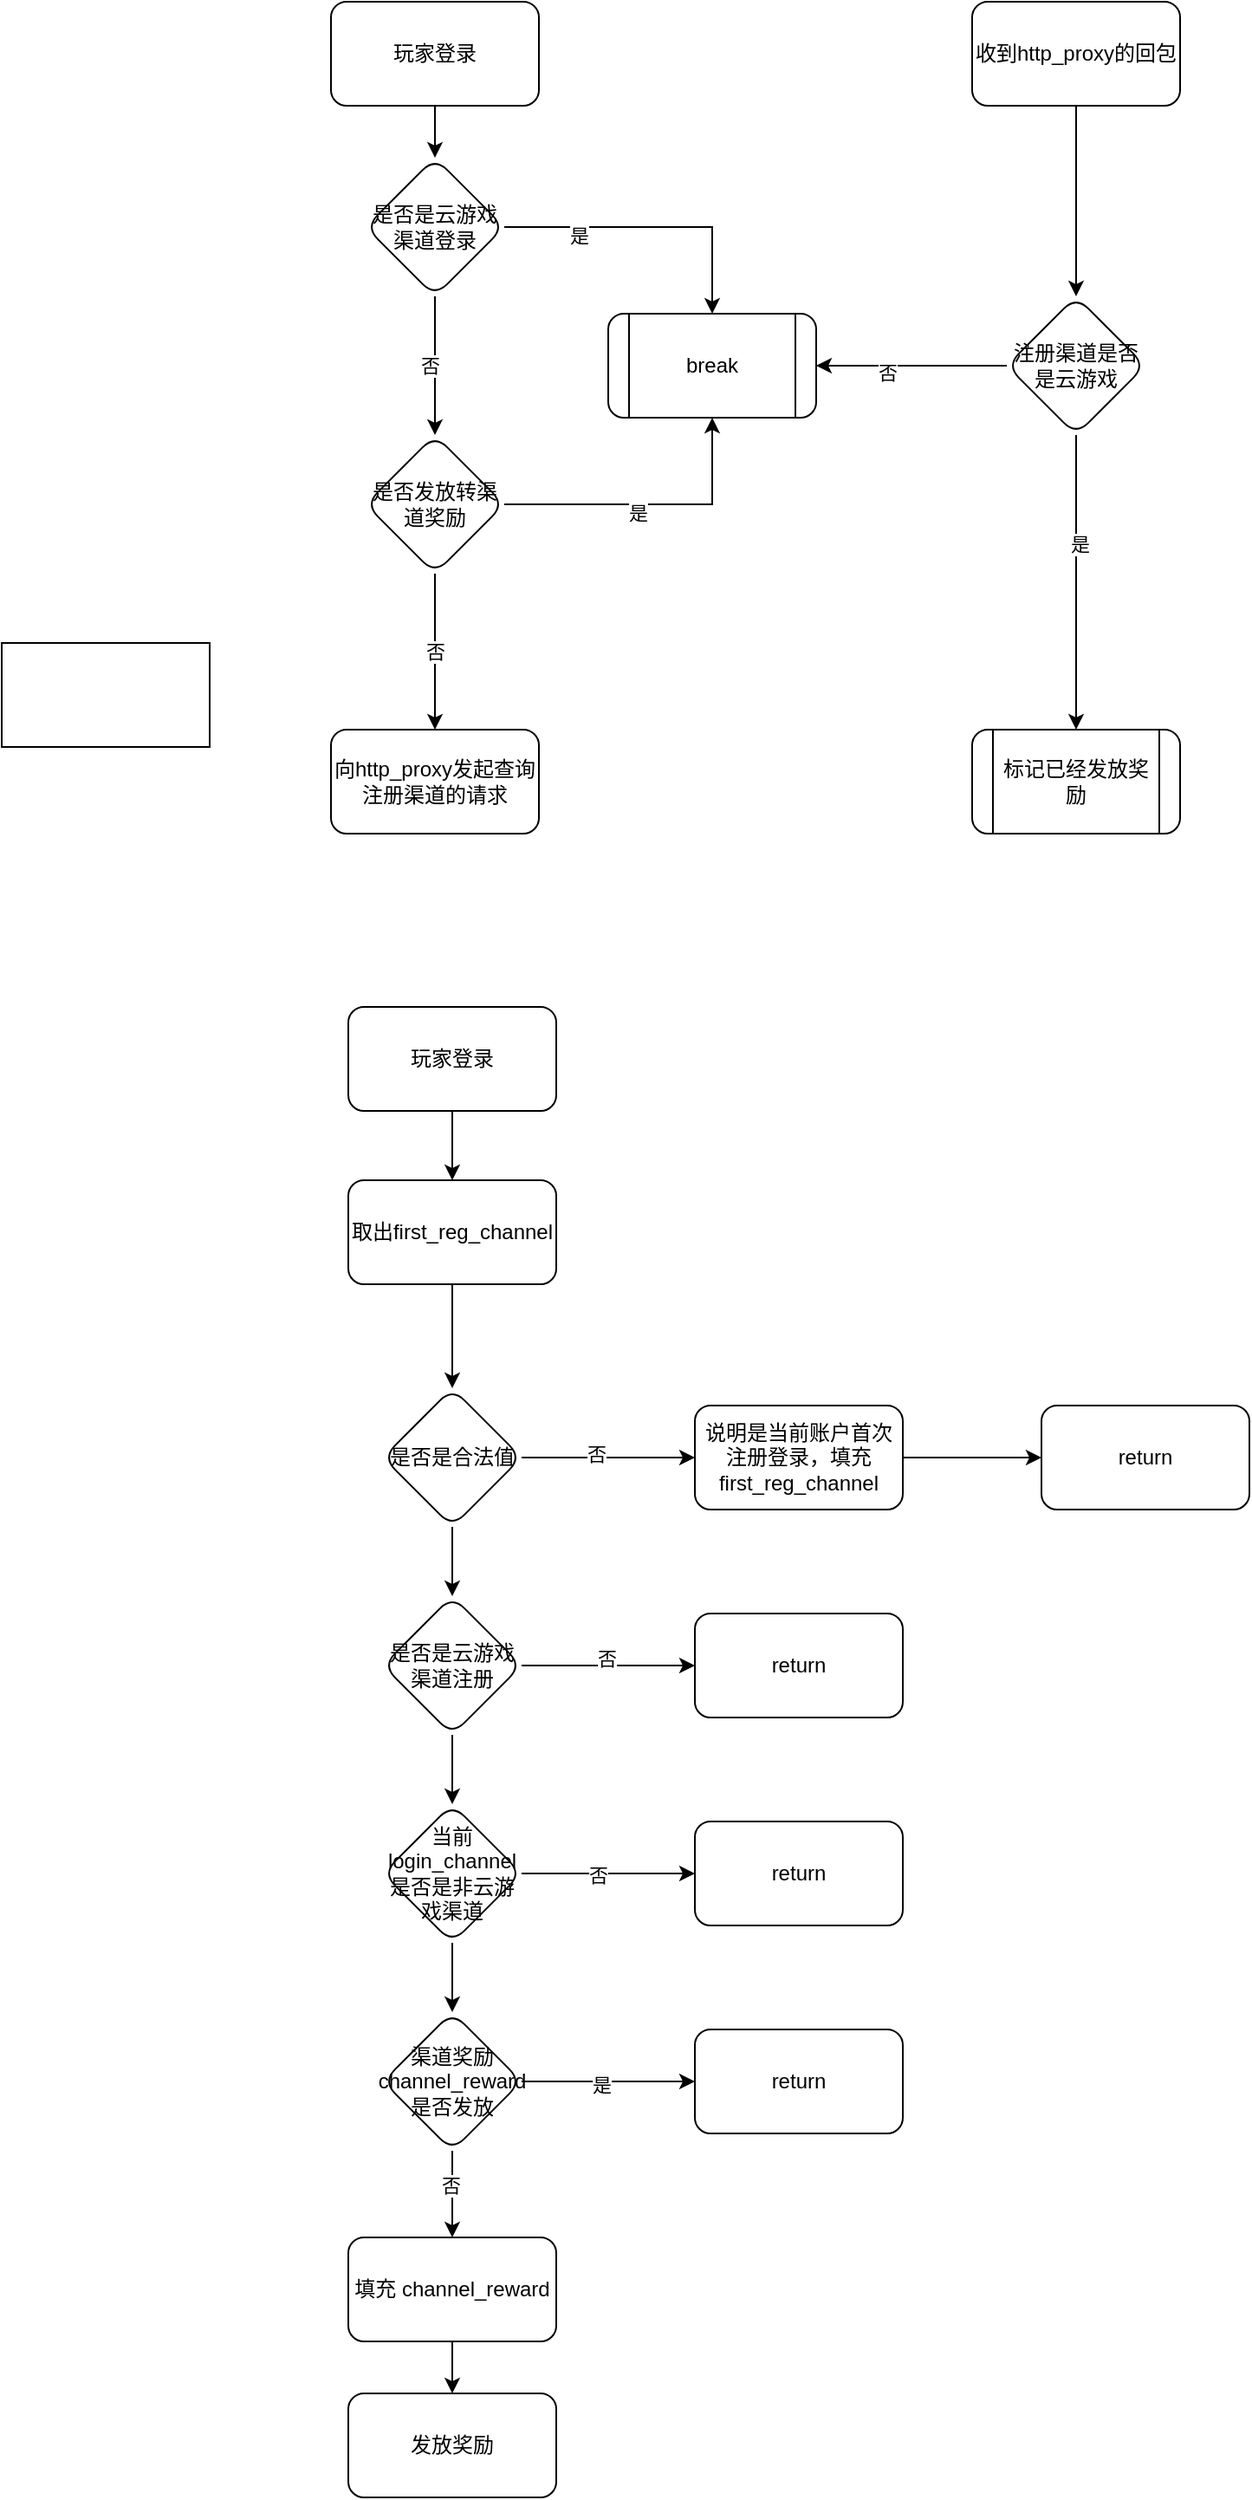<mxfile version="24.5.5" type="github">
  <diagram name="第 1 页" id="PnygnAuGKxlmpIp5ZzvZ">
    <mxGraphModel dx="1035" dy="926" grid="1" gridSize="10" guides="1" tooltips="1" connect="1" arrows="1" fold="1" page="1" pageScale="1" pageWidth="827" pageHeight="1169" math="0" shadow="0">
      <root>
        <mxCell id="0" />
        <mxCell id="1" parent="0" />
        <mxCell id="new3ilakPi4w05_GS01H-17" value="" style="edgeStyle=orthogonalEdgeStyle;rounded=0;orthogonalLoop=1;jettySize=auto;html=1;" edge="1" parent="1" source="new3ilakPi4w05_GS01H-1" target="new3ilakPi4w05_GS01H-16">
          <mxGeometry relative="1" as="geometry" />
        </mxCell>
        <mxCell id="new3ilakPi4w05_GS01H-1" value="玩家登录" style="rounded=1;whiteSpace=wrap;html=1;" vertex="1" parent="1">
          <mxGeometry x="190" y="340" width="120" height="60" as="geometry" />
        </mxCell>
        <mxCell id="new3ilakPi4w05_GS01H-10" value="" style="edgeStyle=orthogonalEdgeStyle;rounded=0;orthogonalLoop=1;jettySize=auto;html=1;" edge="1" parent="1" source="new3ilakPi4w05_GS01H-4" target="new3ilakPi4w05_GS01H-9">
          <mxGeometry relative="1" as="geometry" />
        </mxCell>
        <mxCell id="new3ilakPi4w05_GS01H-11" value="是" style="edgeLabel;html=1;align=center;verticalAlign=middle;resizable=0;points=[];" vertex="1" connectable="0" parent="new3ilakPi4w05_GS01H-10">
          <mxGeometry x="-0.1" y="-5" relative="1" as="geometry">
            <mxPoint as="offset" />
          </mxGeometry>
        </mxCell>
        <mxCell id="new3ilakPi4w05_GS01H-13" value="" style="edgeStyle=orthogonalEdgeStyle;rounded=0;orthogonalLoop=1;jettySize=auto;html=1;" edge="1" parent="1" source="new3ilakPi4w05_GS01H-4" target="new3ilakPi4w05_GS01H-12">
          <mxGeometry relative="1" as="geometry" />
        </mxCell>
        <mxCell id="new3ilakPi4w05_GS01H-14" value="否" style="edgeLabel;html=1;align=center;verticalAlign=middle;resizable=0;points=[];" vertex="1" connectable="0" parent="new3ilakPi4w05_GS01H-13">
          <mxGeometry relative="1" as="geometry">
            <mxPoint as="offset" />
          </mxGeometry>
        </mxCell>
        <mxCell id="new3ilakPi4w05_GS01H-4" value="是否发放转渠道奖励" style="rhombus;whiteSpace=wrap;html=1;rounded=1;" vertex="1" parent="1">
          <mxGeometry x="210" y="590" width="80" height="80" as="geometry" />
        </mxCell>
        <mxCell id="new3ilakPi4w05_GS01H-9" value="break" style="shape=process;whiteSpace=wrap;html=1;backgroundOutline=1;rounded=1;" vertex="1" parent="1">
          <mxGeometry x="350" y="520" width="120" height="60" as="geometry" />
        </mxCell>
        <mxCell id="new3ilakPi4w05_GS01H-12" value="向http_proxy发起查询注册渠道的请求" style="whiteSpace=wrap;html=1;rounded=1;" vertex="1" parent="1">
          <mxGeometry x="190" y="760" width="120" height="60" as="geometry" />
        </mxCell>
        <mxCell id="new3ilakPi4w05_GS01H-18" value="" style="edgeStyle=orthogonalEdgeStyle;rounded=0;orthogonalLoop=1;jettySize=auto;html=1;" edge="1" parent="1" source="new3ilakPi4w05_GS01H-16" target="new3ilakPi4w05_GS01H-4">
          <mxGeometry relative="1" as="geometry" />
        </mxCell>
        <mxCell id="new3ilakPi4w05_GS01H-19" value="否" style="edgeLabel;html=1;align=center;verticalAlign=middle;resizable=0;points=[];" vertex="1" connectable="0" parent="new3ilakPi4w05_GS01H-18">
          <mxGeometry y="-3" relative="1" as="geometry">
            <mxPoint as="offset" />
          </mxGeometry>
        </mxCell>
        <mxCell id="new3ilakPi4w05_GS01H-20" style="edgeStyle=orthogonalEdgeStyle;rounded=0;orthogonalLoop=1;jettySize=auto;html=1;" edge="1" parent="1" source="new3ilakPi4w05_GS01H-16" target="new3ilakPi4w05_GS01H-9">
          <mxGeometry relative="1" as="geometry" />
        </mxCell>
        <mxCell id="new3ilakPi4w05_GS01H-21" value="是" style="edgeLabel;html=1;align=center;verticalAlign=middle;resizable=0;points=[];" vertex="1" connectable="0" parent="new3ilakPi4w05_GS01H-20">
          <mxGeometry x="-0.496" y="-5" relative="1" as="geometry">
            <mxPoint as="offset" />
          </mxGeometry>
        </mxCell>
        <mxCell id="new3ilakPi4w05_GS01H-16" value="是否是云游戏渠道登录" style="rhombus;whiteSpace=wrap;html=1;rounded=1;" vertex="1" parent="1">
          <mxGeometry x="210" y="430" width="80" height="80" as="geometry" />
        </mxCell>
        <mxCell id="new3ilakPi4w05_GS01H-24" value="" style="edgeStyle=orthogonalEdgeStyle;rounded=0;orthogonalLoop=1;jettySize=auto;html=1;" edge="1" parent="1" source="new3ilakPi4w05_GS01H-22" target="new3ilakPi4w05_GS01H-23">
          <mxGeometry relative="1" as="geometry" />
        </mxCell>
        <mxCell id="new3ilakPi4w05_GS01H-22" value="收到http_proxy的回包" style="rounded=1;whiteSpace=wrap;html=1;" vertex="1" parent="1">
          <mxGeometry x="560" y="340" width="120" height="60" as="geometry" />
        </mxCell>
        <mxCell id="new3ilakPi4w05_GS01H-26" value="" style="edgeStyle=orthogonalEdgeStyle;rounded=0;orthogonalLoop=1;jettySize=auto;html=1;entryX=0.5;entryY=0;entryDx=0;entryDy=0;" edge="1" parent="1" source="new3ilakPi4w05_GS01H-23" target="new3ilakPi4w05_GS01H-30">
          <mxGeometry relative="1" as="geometry">
            <mxPoint x="620" y="640" as="targetPoint" />
          </mxGeometry>
        </mxCell>
        <mxCell id="new3ilakPi4w05_GS01H-27" value="是" style="edgeLabel;html=1;align=center;verticalAlign=middle;resizable=0;points=[];" vertex="1" connectable="0" parent="new3ilakPi4w05_GS01H-26">
          <mxGeometry x="-0.267" y="2" relative="1" as="geometry">
            <mxPoint as="offset" />
          </mxGeometry>
        </mxCell>
        <mxCell id="new3ilakPi4w05_GS01H-28" style="edgeStyle=orthogonalEdgeStyle;rounded=0;orthogonalLoop=1;jettySize=auto;html=1;entryX=1;entryY=0.5;entryDx=0;entryDy=0;" edge="1" parent="1" source="new3ilakPi4w05_GS01H-23" target="new3ilakPi4w05_GS01H-9">
          <mxGeometry relative="1" as="geometry" />
        </mxCell>
        <mxCell id="new3ilakPi4w05_GS01H-29" value="否" style="edgeLabel;html=1;align=center;verticalAlign=middle;resizable=0;points=[];" vertex="1" connectable="0" parent="new3ilakPi4w05_GS01H-28">
          <mxGeometry x="0.263" y="4" relative="1" as="geometry">
            <mxPoint as="offset" />
          </mxGeometry>
        </mxCell>
        <mxCell id="new3ilakPi4w05_GS01H-23" value="注册渠道是否是云游戏" style="rhombus;whiteSpace=wrap;html=1;rounded=1;" vertex="1" parent="1">
          <mxGeometry x="580" y="510" width="80" height="80" as="geometry" />
        </mxCell>
        <mxCell id="new3ilakPi4w05_GS01H-30" value="标记已经发放奖励" style="shape=process;whiteSpace=wrap;html=1;backgroundOutline=1;rounded=1;" vertex="1" parent="1">
          <mxGeometry x="560" y="760" width="120" height="60" as="geometry" />
        </mxCell>
        <mxCell id="new3ilakPi4w05_GS01H-32" value="" style="rounded=0;whiteSpace=wrap;html=1;" vertex="1" parent="1">
          <mxGeometry y="710" width="120" height="60" as="geometry" />
        </mxCell>
        <mxCell id="new3ilakPi4w05_GS01H-35" value="" style="edgeStyle=orthogonalEdgeStyle;rounded=0;orthogonalLoop=1;jettySize=auto;html=1;" edge="1" parent="1" source="new3ilakPi4w05_GS01H-33" target="new3ilakPi4w05_GS01H-34">
          <mxGeometry relative="1" as="geometry" />
        </mxCell>
        <mxCell id="new3ilakPi4w05_GS01H-33" value="玩家登录" style="rounded=1;whiteSpace=wrap;html=1;" vertex="1" parent="1">
          <mxGeometry x="200" y="920" width="120" height="60" as="geometry" />
        </mxCell>
        <mxCell id="new3ilakPi4w05_GS01H-37" value="" style="edgeStyle=orthogonalEdgeStyle;rounded=0;orthogonalLoop=1;jettySize=auto;html=1;" edge="1" parent="1" source="new3ilakPi4w05_GS01H-34" target="new3ilakPi4w05_GS01H-36">
          <mxGeometry relative="1" as="geometry" />
        </mxCell>
        <mxCell id="new3ilakPi4w05_GS01H-34" value="取出first_reg_channel" style="whiteSpace=wrap;html=1;rounded=1;" vertex="1" parent="1">
          <mxGeometry x="200" y="1020" width="120" height="60" as="geometry" />
        </mxCell>
        <mxCell id="new3ilakPi4w05_GS01H-39" value="" style="edgeStyle=orthogonalEdgeStyle;rounded=0;orthogonalLoop=1;jettySize=auto;html=1;" edge="1" parent="1" source="new3ilakPi4w05_GS01H-36" target="new3ilakPi4w05_GS01H-38">
          <mxGeometry relative="1" as="geometry" />
        </mxCell>
        <mxCell id="new3ilakPi4w05_GS01H-48" value="否" style="edgeLabel;html=1;align=center;verticalAlign=middle;resizable=0;points=[];" vertex="1" connectable="0" parent="new3ilakPi4w05_GS01H-39">
          <mxGeometry x="-0.14" y="2" relative="1" as="geometry">
            <mxPoint as="offset" />
          </mxGeometry>
        </mxCell>
        <mxCell id="new3ilakPi4w05_GS01H-47" value="" style="edgeStyle=orthogonalEdgeStyle;rounded=0;orthogonalLoop=1;jettySize=auto;html=1;" edge="1" parent="1" source="new3ilakPi4w05_GS01H-36" target="new3ilakPi4w05_GS01H-46">
          <mxGeometry relative="1" as="geometry" />
        </mxCell>
        <mxCell id="new3ilakPi4w05_GS01H-36" value="是否是合法值" style="rhombus;whiteSpace=wrap;html=1;rounded=1;" vertex="1" parent="1">
          <mxGeometry x="220" y="1140" width="80" height="80" as="geometry" />
        </mxCell>
        <mxCell id="new3ilakPi4w05_GS01H-43" value="" style="edgeStyle=orthogonalEdgeStyle;rounded=0;orthogonalLoop=1;jettySize=auto;html=1;" edge="1" parent="1" source="new3ilakPi4w05_GS01H-38" target="new3ilakPi4w05_GS01H-42">
          <mxGeometry relative="1" as="geometry" />
        </mxCell>
        <mxCell id="new3ilakPi4w05_GS01H-38" value="说明是当前账户首次注册登录，填充first_reg_channel" style="whiteSpace=wrap;html=1;rounded=1;" vertex="1" parent="1">
          <mxGeometry x="400" y="1150" width="120" height="60" as="geometry" />
        </mxCell>
        <mxCell id="new3ilakPi4w05_GS01H-42" value="return" style="whiteSpace=wrap;html=1;rounded=1;" vertex="1" parent="1">
          <mxGeometry x="600" y="1150" width="120" height="60" as="geometry" />
        </mxCell>
        <mxCell id="new3ilakPi4w05_GS01H-50" value="" style="edgeStyle=orthogonalEdgeStyle;rounded=0;orthogonalLoop=1;jettySize=auto;html=1;" edge="1" parent="1" source="new3ilakPi4w05_GS01H-46" target="new3ilakPi4w05_GS01H-49">
          <mxGeometry relative="1" as="geometry" />
        </mxCell>
        <mxCell id="new3ilakPi4w05_GS01H-51" value="否" style="edgeLabel;html=1;align=center;verticalAlign=middle;resizable=0;points=[];" vertex="1" connectable="0" parent="new3ilakPi4w05_GS01H-50">
          <mxGeometry x="-0.033" y="4" relative="1" as="geometry">
            <mxPoint as="offset" />
          </mxGeometry>
        </mxCell>
        <mxCell id="new3ilakPi4w05_GS01H-53" value="" style="edgeStyle=orthogonalEdgeStyle;rounded=0;orthogonalLoop=1;jettySize=auto;html=1;" edge="1" parent="1" source="new3ilakPi4w05_GS01H-46" target="new3ilakPi4w05_GS01H-52">
          <mxGeometry relative="1" as="geometry" />
        </mxCell>
        <mxCell id="new3ilakPi4w05_GS01H-46" value="是否是云游戏渠道注册" style="rhombus;whiteSpace=wrap;html=1;rounded=1;" vertex="1" parent="1">
          <mxGeometry x="220" y="1260" width="80" height="80" as="geometry" />
        </mxCell>
        <mxCell id="new3ilakPi4w05_GS01H-49" value="return" style="whiteSpace=wrap;html=1;rounded=1;" vertex="1" parent="1">
          <mxGeometry x="400" y="1270" width="120" height="60" as="geometry" />
        </mxCell>
        <mxCell id="new3ilakPi4w05_GS01H-55" value="" style="edgeStyle=orthogonalEdgeStyle;rounded=0;orthogonalLoop=1;jettySize=auto;html=1;" edge="1" parent="1" source="new3ilakPi4w05_GS01H-52" target="new3ilakPi4w05_GS01H-54">
          <mxGeometry relative="1" as="geometry" />
        </mxCell>
        <mxCell id="new3ilakPi4w05_GS01H-56" value="否" style="edgeLabel;html=1;align=center;verticalAlign=middle;resizable=0;points=[];" vertex="1" connectable="0" parent="new3ilakPi4w05_GS01H-55">
          <mxGeometry x="-0.12" y="-1" relative="1" as="geometry">
            <mxPoint as="offset" />
          </mxGeometry>
        </mxCell>
        <mxCell id="new3ilakPi4w05_GS01H-61" value="" style="edgeStyle=orthogonalEdgeStyle;rounded=0;orthogonalLoop=1;jettySize=auto;html=1;" edge="1" parent="1" source="new3ilakPi4w05_GS01H-52" target="new3ilakPi4w05_GS01H-60">
          <mxGeometry relative="1" as="geometry" />
        </mxCell>
        <mxCell id="new3ilakPi4w05_GS01H-52" value="当前login_channel是否是非云游戏渠道" style="rhombus;whiteSpace=wrap;html=1;rounded=1;" vertex="1" parent="1">
          <mxGeometry x="220" y="1380" width="80" height="80" as="geometry" />
        </mxCell>
        <mxCell id="new3ilakPi4w05_GS01H-54" value="return" style="whiteSpace=wrap;html=1;rounded=1;" vertex="1" parent="1">
          <mxGeometry x="400" y="1390" width="120" height="60" as="geometry" />
        </mxCell>
        <mxCell id="new3ilakPi4w05_GS01H-63" value="" style="edgeStyle=orthogonalEdgeStyle;rounded=0;orthogonalLoop=1;jettySize=auto;html=1;" edge="1" parent="1" source="new3ilakPi4w05_GS01H-60" target="new3ilakPi4w05_GS01H-62">
          <mxGeometry relative="1" as="geometry" />
        </mxCell>
        <mxCell id="new3ilakPi4w05_GS01H-64" value="是" style="edgeLabel;html=1;align=center;verticalAlign=middle;resizable=0;points=[];" vertex="1" connectable="0" parent="new3ilakPi4w05_GS01H-63">
          <mxGeometry x="-0.08" y="-2" relative="1" as="geometry">
            <mxPoint as="offset" />
          </mxGeometry>
        </mxCell>
        <mxCell id="new3ilakPi4w05_GS01H-66" value="" style="edgeStyle=orthogonalEdgeStyle;rounded=0;orthogonalLoop=1;jettySize=auto;html=1;" edge="1" parent="1" source="new3ilakPi4w05_GS01H-60" target="new3ilakPi4w05_GS01H-65">
          <mxGeometry relative="1" as="geometry" />
        </mxCell>
        <mxCell id="new3ilakPi4w05_GS01H-67" value="否" style="edgeLabel;html=1;align=center;verticalAlign=middle;resizable=0;points=[];" vertex="1" connectable="0" parent="new3ilakPi4w05_GS01H-66">
          <mxGeometry x="-0.2" y="-1" relative="1" as="geometry">
            <mxPoint as="offset" />
          </mxGeometry>
        </mxCell>
        <mxCell id="new3ilakPi4w05_GS01H-60" value="渠道奖励 channel_reward 是否发放" style="rhombus;whiteSpace=wrap;html=1;rounded=1;" vertex="1" parent="1">
          <mxGeometry x="220" y="1500" width="80" height="80" as="geometry" />
        </mxCell>
        <mxCell id="new3ilakPi4w05_GS01H-62" value="return" style="whiteSpace=wrap;html=1;rounded=1;" vertex="1" parent="1">
          <mxGeometry x="400" y="1510" width="120" height="60" as="geometry" />
        </mxCell>
        <mxCell id="new3ilakPi4w05_GS01H-69" value="" style="edgeStyle=orthogonalEdgeStyle;rounded=0;orthogonalLoop=1;jettySize=auto;html=1;" edge="1" parent="1" source="new3ilakPi4w05_GS01H-65" target="new3ilakPi4w05_GS01H-68">
          <mxGeometry relative="1" as="geometry" />
        </mxCell>
        <mxCell id="new3ilakPi4w05_GS01H-65" value="填充 channel_reward" style="whiteSpace=wrap;html=1;rounded=1;" vertex="1" parent="1">
          <mxGeometry x="200" y="1630" width="120" height="60" as="geometry" />
        </mxCell>
        <mxCell id="new3ilakPi4w05_GS01H-68" value="发放奖励" style="whiteSpace=wrap;html=1;rounded=1;" vertex="1" parent="1">
          <mxGeometry x="200" y="1720" width="120" height="60" as="geometry" />
        </mxCell>
      </root>
    </mxGraphModel>
  </diagram>
</mxfile>

